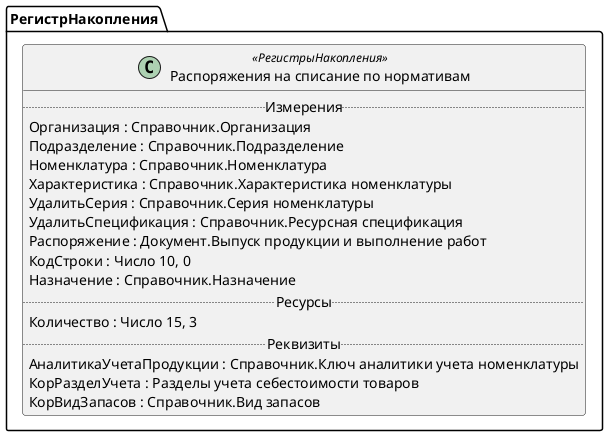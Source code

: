 ﻿@startuml РаспоряженияНаСписаниеПоНормативам
'!include templates.wsd
'..\include templates.wsd
class РегистрНакопления.РаспоряженияНаСписаниеПоНормативам as "Распоряжения на списание по нормативам" <<РегистрыНакопления>>
{
..Измерения..
Организация : Справочник.Организация
Подразделение : Справочник.Подразделение
Номенклатура : Справочник.Номенклатура
Характеристика : Справочник.Характеристика номенклатуры
УдалитьСерия : Справочник.Серия номенклатуры
УдалитьСпецификация : Справочник.Ресурсная спецификация
Распоряжение : Документ.Выпуск продукции и выполнение работ
КодСтроки : Число 10, 0
Назначение : Справочник.Назначение
..Ресурсы..
Количество : Число 15, 3
..Реквизиты..
АналитикаУчетаПродукции : Справочник.Ключ аналитики учета номенклатуры
КорРазделУчета : Разделы учета себестоимости товаров
КорВидЗапасов : Справочник.Вид запасов
}
@enduml
